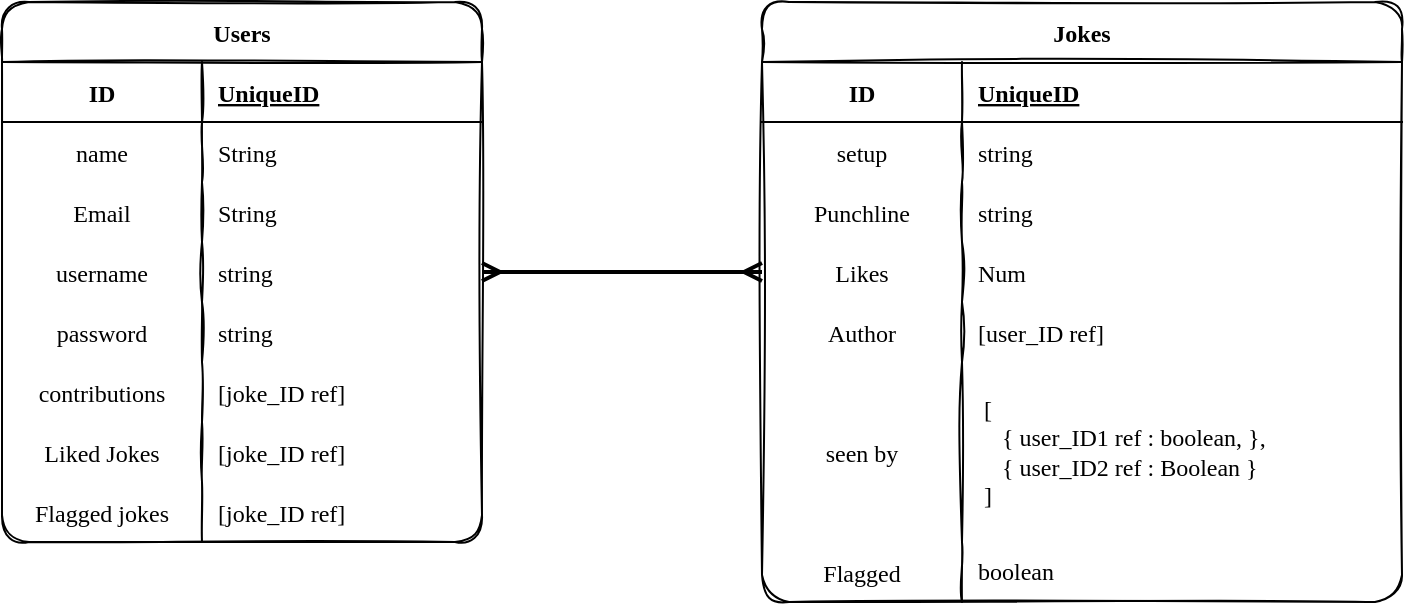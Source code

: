 <mxfile version="15.9.6" type="device"><diagram id="R2lEEEUBdFMjLlhIrx00" name="Page-1"><mxGraphModel dx="752" dy="798" grid="1" gridSize="10" guides="1" tooltips="1" connect="1" arrows="1" fold="1" page="1" pageScale="1" pageWidth="850" pageHeight="1100" math="0" shadow="0" extFonts="Permanent Marker^https://fonts.googleapis.com/css?family=Permanent+Marker"><root><mxCell id="0"/><mxCell id="1" parent="0"/><mxCell id="C-vyLk0tnHw3VtMMgP7b-1" value="" style="edgeStyle=entityRelationEdgeStyle;endArrow=ERmany;startArrow=ERmany;endFill=0;startFill=0;fontFamily=Permanent Marker;fontSource=https%3A%2F%2Ffonts.googleapis.com%2Fcss%3Ffamily%3DPermanent%2BMarker;exitX=1;exitY=0.5;exitDx=0;exitDy=0;entryX=0;entryY=0.5;entryDx=0;entryDy=0;strokeWidth=2;" parent="1" source="k0sqkgPHbtRCCj4TaCLR-17" target="k0sqkgPHbtRCCj4TaCLR-55" edge="1"><mxGeometry width="100" height="100" relative="1" as="geometry"><mxPoint x="365" y="180" as="sourcePoint"/><mxPoint x="445" y="195" as="targetPoint"/></mxGeometry></mxCell><mxCell id="k0sqkgPHbtRCCj4TaCLR-10" value="Users" style="shape=table;startSize=30;container=1;collapsible=1;childLayout=tableLayout;fixedRows=1;rowLines=0;fontStyle=1;align=center;resizeLast=1;rounded=1;sketch=1;fontFamily=Permanent Marker;fontSource=https%3A%2F%2Ffonts.googleapis.com%2Fcss%3Ffamily%3DPermanent%2BMarker;" parent="1" vertex="1"><mxGeometry x="75" y="130" width="240" height="270" as="geometry"/></mxCell><mxCell id="k0sqkgPHbtRCCj4TaCLR-11" value="" style="shape=partialRectangle;collapsible=0;dropTarget=0;pointerEvents=0;fillColor=none;top=0;left=0;bottom=1;right=0;points=[[0,0.5],[1,0.5]];portConstraint=eastwest;fontFamily=Permanent Marker;fontSource=https%3A%2F%2Ffonts.googleapis.com%2Fcss%3Ffamily%3DPermanent%2BMarker;" parent="k0sqkgPHbtRCCj4TaCLR-10" vertex="1"><mxGeometry y="30" width="240" height="30" as="geometry"/></mxCell><mxCell id="k0sqkgPHbtRCCj4TaCLR-12" value="ID" style="shape=partialRectangle;connectable=0;fillColor=none;top=0;left=0;bottom=0;right=0;fontStyle=1;overflow=hidden;fontFamily=Permanent Marker;fontSource=https%3A%2F%2Ffonts.googleapis.com%2Fcss%3Ffamily%3DPermanent%2BMarker;" parent="k0sqkgPHbtRCCj4TaCLR-11" vertex="1"><mxGeometry width="100" height="30" as="geometry"><mxRectangle width="100" height="30" as="alternateBounds"/></mxGeometry></mxCell><mxCell id="k0sqkgPHbtRCCj4TaCLR-13" value="UniqueID" style="shape=partialRectangle;connectable=0;fillColor=none;top=0;left=0;bottom=0;right=0;align=left;spacingLeft=6;fontStyle=5;overflow=hidden;fontFamily=Permanent Marker;fontSource=https%3A%2F%2Ffonts.googleapis.com%2Fcss%3Ffamily%3DPermanent%2BMarker;" parent="k0sqkgPHbtRCCj4TaCLR-11" vertex="1"><mxGeometry x="100" width="140" height="30" as="geometry"><mxRectangle width="140" height="30" as="alternateBounds"/></mxGeometry></mxCell><mxCell id="ItF90PkesfLEL1xgG9yR-1" style="shape=partialRectangle;collapsible=0;dropTarget=0;pointerEvents=0;fillColor=none;top=0;left=0;bottom=0;right=0;points=[[0,0.5],[1,0.5]];portConstraint=eastwest;fontFamily=Permanent Marker;fontSource=https%3A%2F%2Ffonts.googleapis.com%2Fcss%3Ffamily%3DPermanent%2BMarker;" vertex="1" parent="k0sqkgPHbtRCCj4TaCLR-10"><mxGeometry y="60" width="240" height="30" as="geometry"/></mxCell><mxCell id="ItF90PkesfLEL1xgG9yR-2" value="name" style="shape=partialRectangle;connectable=0;fillColor=none;top=0;left=0;bottom=0;right=0;editable=1;overflow=hidden;fontFamily=Permanent Marker;fontSource=https%3A%2F%2Ffonts.googleapis.com%2Fcss%3Ffamily%3DPermanent%2BMarker;" vertex="1" parent="ItF90PkesfLEL1xgG9yR-1"><mxGeometry width="100" height="30" as="geometry"><mxRectangle width="100" height="30" as="alternateBounds"/></mxGeometry></mxCell><mxCell id="ItF90PkesfLEL1xgG9yR-3" value="String" style="shape=partialRectangle;connectable=0;fillColor=none;top=0;left=0;bottom=0;right=0;align=left;spacingLeft=6;overflow=hidden;fontFamily=Permanent Marker;fontSource=https%3A%2F%2Ffonts.googleapis.com%2Fcss%3Ffamily%3DPermanent%2BMarker;" vertex="1" parent="ItF90PkesfLEL1xgG9yR-1"><mxGeometry x="100" width="140" height="30" as="geometry"><mxRectangle width="140" height="30" as="alternateBounds"/></mxGeometry></mxCell><mxCell id="ItF90PkesfLEL1xgG9yR-4" style="shape=partialRectangle;collapsible=0;dropTarget=0;pointerEvents=0;fillColor=none;top=0;left=0;bottom=0;right=0;points=[[0,0.5],[1,0.5]];portConstraint=eastwest;fontFamily=Permanent Marker;fontSource=https%3A%2F%2Ffonts.googleapis.com%2Fcss%3Ffamily%3DPermanent%2BMarker;" vertex="1" parent="k0sqkgPHbtRCCj4TaCLR-10"><mxGeometry y="90" width="240" height="30" as="geometry"/></mxCell><mxCell id="ItF90PkesfLEL1xgG9yR-5" value="Email" style="shape=partialRectangle;connectable=0;fillColor=none;top=0;left=0;bottom=0;right=0;editable=1;overflow=hidden;fontFamily=Permanent Marker;fontSource=https%3A%2F%2Ffonts.googleapis.com%2Fcss%3Ffamily%3DPermanent%2BMarker;" vertex="1" parent="ItF90PkesfLEL1xgG9yR-4"><mxGeometry width="100" height="30" as="geometry"><mxRectangle width="100" height="30" as="alternateBounds"/></mxGeometry></mxCell><mxCell id="ItF90PkesfLEL1xgG9yR-6" value="String" style="shape=partialRectangle;connectable=0;fillColor=none;top=0;left=0;bottom=0;right=0;align=left;spacingLeft=6;overflow=hidden;fontFamily=Permanent Marker;fontSource=https%3A%2F%2Ffonts.googleapis.com%2Fcss%3Ffamily%3DPermanent%2BMarker;" vertex="1" parent="ItF90PkesfLEL1xgG9yR-4"><mxGeometry x="100" width="140" height="30" as="geometry"><mxRectangle width="140" height="30" as="alternateBounds"/></mxGeometry></mxCell><mxCell id="k0sqkgPHbtRCCj4TaCLR-17" value="" style="shape=partialRectangle;collapsible=0;dropTarget=0;pointerEvents=0;fillColor=none;top=0;left=0;bottom=0;right=0;points=[[0,0.5],[1,0.5]];portConstraint=eastwest;fontFamily=Permanent Marker;fontSource=https%3A%2F%2Ffonts.googleapis.com%2Fcss%3Ffamily%3DPermanent%2BMarker;" parent="k0sqkgPHbtRCCj4TaCLR-10" vertex="1"><mxGeometry y="120" width="240" height="30" as="geometry"/></mxCell><mxCell id="k0sqkgPHbtRCCj4TaCLR-18" value="username" style="shape=partialRectangle;connectable=0;fillColor=none;top=0;left=0;bottom=0;right=0;editable=1;overflow=hidden;fontFamily=Permanent Marker;fontSource=https%3A%2F%2Ffonts.googleapis.com%2Fcss%3Ffamily%3DPermanent%2BMarker;" parent="k0sqkgPHbtRCCj4TaCLR-17" vertex="1"><mxGeometry width="100" height="30" as="geometry"><mxRectangle width="100" height="30" as="alternateBounds"/></mxGeometry></mxCell><mxCell id="k0sqkgPHbtRCCj4TaCLR-19" value="string" style="shape=partialRectangle;connectable=0;fillColor=none;top=0;left=0;bottom=0;right=0;align=left;spacingLeft=6;overflow=hidden;fontFamily=Permanent Marker;fontSource=https%3A%2F%2Ffonts.googleapis.com%2Fcss%3Ffamily%3DPermanent%2BMarker;" parent="k0sqkgPHbtRCCj4TaCLR-17" vertex="1"><mxGeometry x="100" width="140" height="30" as="geometry"><mxRectangle width="140" height="30" as="alternateBounds"/></mxGeometry></mxCell><mxCell id="k0sqkgPHbtRCCj4TaCLR-20" value="" style="shape=partialRectangle;collapsible=0;dropTarget=0;pointerEvents=0;fillColor=none;top=0;left=0;bottom=0;right=0;points=[[0,0.5],[1,0.5]];portConstraint=eastwest;fontFamily=Permanent Marker;fontSource=https%3A%2F%2Ffonts.googleapis.com%2Fcss%3Ffamily%3DPermanent%2BMarker;" parent="k0sqkgPHbtRCCj4TaCLR-10" vertex="1"><mxGeometry y="150" width="240" height="30" as="geometry"/></mxCell><mxCell id="k0sqkgPHbtRCCj4TaCLR-21" value="password" style="shape=partialRectangle;connectable=0;fillColor=none;top=0;left=0;bottom=0;right=0;editable=1;overflow=hidden;fontFamily=Permanent Marker;fontSource=https%3A%2F%2Ffonts.googleapis.com%2Fcss%3Ffamily%3DPermanent%2BMarker;" parent="k0sqkgPHbtRCCj4TaCLR-20" vertex="1"><mxGeometry width="100" height="30" as="geometry"><mxRectangle width="100" height="30" as="alternateBounds"/></mxGeometry></mxCell><mxCell id="k0sqkgPHbtRCCj4TaCLR-22" value="string" style="shape=partialRectangle;connectable=0;fillColor=none;top=0;left=0;bottom=0;right=0;align=left;spacingLeft=6;overflow=hidden;fontFamily=Permanent Marker;fontSource=https%3A%2F%2Ffonts.googleapis.com%2Fcss%3Ffamily%3DPermanent%2BMarker;" parent="k0sqkgPHbtRCCj4TaCLR-20" vertex="1"><mxGeometry x="100" width="140" height="30" as="geometry"><mxRectangle width="140" height="30" as="alternateBounds"/></mxGeometry></mxCell><mxCell id="k0sqkgPHbtRCCj4TaCLR-14" value="" style="shape=partialRectangle;collapsible=0;dropTarget=0;pointerEvents=0;fillColor=none;top=0;left=0;bottom=0;right=0;points=[[0,0.5],[1,0.5]];portConstraint=eastwest;fontFamily=Permanent Marker;fontSource=https%3A%2F%2Ffonts.googleapis.com%2Fcss%3Ffamily%3DPermanent%2BMarker;" parent="k0sqkgPHbtRCCj4TaCLR-10" vertex="1"><mxGeometry y="180" width="240" height="30" as="geometry"/></mxCell><mxCell id="k0sqkgPHbtRCCj4TaCLR-15" value="contributions" style="shape=partialRectangle;connectable=0;fillColor=none;top=0;left=0;bottom=0;right=0;editable=1;overflow=hidden;fontFamily=Permanent Marker;fontSource=https%3A%2F%2Ffonts.googleapis.com%2Fcss%3Ffamily%3DPermanent%2BMarker;" parent="k0sqkgPHbtRCCj4TaCLR-14" vertex="1"><mxGeometry width="100" height="30" as="geometry"><mxRectangle width="100" height="30" as="alternateBounds"/></mxGeometry></mxCell><mxCell id="k0sqkgPHbtRCCj4TaCLR-16" value="[joke_ID ref]" style="shape=partialRectangle;connectable=0;fillColor=none;top=0;left=0;bottom=0;right=0;align=left;spacingLeft=6;overflow=hidden;fontFamily=Permanent Marker;fontSource=https%3A%2F%2Ffonts.googleapis.com%2Fcss%3Ffamily%3DPermanent%2BMarker;" parent="k0sqkgPHbtRCCj4TaCLR-14" vertex="1"><mxGeometry x="100" width="140" height="30" as="geometry"><mxRectangle width="140" height="30" as="alternateBounds"/></mxGeometry></mxCell><mxCell id="k0sqkgPHbtRCCj4TaCLR-42" style="shape=partialRectangle;collapsible=0;dropTarget=0;pointerEvents=0;fillColor=none;top=0;left=0;bottom=0;right=0;points=[[0,0.5],[1,0.5]];portConstraint=eastwest;fontFamily=Permanent Marker;fontSource=https%3A%2F%2Ffonts.googleapis.com%2Fcss%3Ffamily%3DPermanent%2BMarker;" parent="k0sqkgPHbtRCCj4TaCLR-10" vertex="1"><mxGeometry y="210" width="240" height="30" as="geometry"/></mxCell><mxCell id="k0sqkgPHbtRCCj4TaCLR-43" value="Liked Jokes" style="shape=partialRectangle;connectable=0;fillColor=none;top=0;left=0;bottom=0;right=0;editable=1;overflow=hidden;fontFamily=Permanent Marker;fontSource=https%3A%2F%2Ffonts.googleapis.com%2Fcss%3Ffamily%3DPermanent%2BMarker;" parent="k0sqkgPHbtRCCj4TaCLR-42" vertex="1"><mxGeometry width="100" height="30" as="geometry"><mxRectangle width="100" height="30" as="alternateBounds"/></mxGeometry></mxCell><mxCell id="k0sqkgPHbtRCCj4TaCLR-44" value="[joke_ID ref]" style="shape=partialRectangle;connectable=0;fillColor=none;top=0;left=0;bottom=0;right=0;align=left;spacingLeft=6;overflow=hidden;fontFamily=Permanent Marker;fontSource=https%3A%2F%2Ffonts.googleapis.com%2Fcss%3Ffamily%3DPermanent%2BMarker;" parent="k0sqkgPHbtRCCj4TaCLR-42" vertex="1"><mxGeometry x="100" width="140" height="30" as="geometry"><mxRectangle width="140" height="30" as="alternateBounds"/></mxGeometry></mxCell><mxCell id="k0sqkgPHbtRCCj4TaCLR-39" style="shape=partialRectangle;collapsible=0;dropTarget=0;pointerEvents=0;fillColor=none;top=0;left=0;bottom=0;right=0;points=[[0,0.5],[1,0.5]];portConstraint=eastwest;fontFamily=Permanent Marker;fontSource=https%3A%2F%2Ffonts.googleapis.com%2Fcss%3Ffamily%3DPermanent%2BMarker;" parent="k0sqkgPHbtRCCj4TaCLR-10" vertex="1"><mxGeometry y="240" width="240" height="30" as="geometry"/></mxCell><mxCell id="k0sqkgPHbtRCCj4TaCLR-40" value="Flagged jokes" style="shape=partialRectangle;connectable=0;fillColor=none;top=0;left=0;bottom=0;right=0;editable=1;overflow=hidden;fontFamily=Permanent Marker;fontSource=https%3A%2F%2Ffonts.googleapis.com%2Fcss%3Ffamily%3DPermanent%2BMarker;" parent="k0sqkgPHbtRCCj4TaCLR-39" vertex="1"><mxGeometry width="100" height="30" as="geometry"><mxRectangle width="100" height="30" as="alternateBounds"/></mxGeometry></mxCell><mxCell id="k0sqkgPHbtRCCj4TaCLR-41" value="[joke_ID ref]" style="shape=partialRectangle;connectable=0;fillColor=none;top=0;left=0;bottom=0;right=0;align=left;spacingLeft=6;overflow=hidden;fontFamily=Permanent Marker;fontSource=https%3A%2F%2Ffonts.googleapis.com%2Fcss%3Ffamily%3DPermanent%2BMarker;" parent="k0sqkgPHbtRCCj4TaCLR-39" vertex="1"><mxGeometry x="100" width="140" height="30" as="geometry"><mxRectangle width="140" height="30" as="alternateBounds"/></mxGeometry></mxCell><mxCell id="k0sqkgPHbtRCCj4TaCLR-45" value="Jokes" style="shape=table;startSize=30;container=1;collapsible=1;childLayout=tableLayout;fixedRows=1;rowLines=0;fontStyle=1;align=center;resizeLast=1;rounded=1;sketch=1;fontFamily=Permanent Marker;fontSource=https%3A%2F%2Ffonts.googleapis.com%2Fcss%3Ffamily%3DPermanent%2BMarker;" parent="1" vertex="1"><mxGeometry x="455" y="130" width="320" height="300" as="geometry"/></mxCell><mxCell id="k0sqkgPHbtRCCj4TaCLR-46" value="" style="shape=partialRectangle;collapsible=0;dropTarget=0;pointerEvents=0;fillColor=none;top=0;left=0;bottom=1;right=0;points=[[0,0.5],[1,0.5]];portConstraint=eastwest;fontFamily=Permanent Marker;fontSource=https%3A%2F%2Ffonts.googleapis.com%2Fcss%3Ffamily%3DPermanent%2BMarker;" parent="k0sqkgPHbtRCCj4TaCLR-45" vertex="1"><mxGeometry y="30" width="320" height="30" as="geometry"/></mxCell><mxCell id="k0sqkgPHbtRCCj4TaCLR-47" value="ID" style="shape=partialRectangle;connectable=0;fillColor=none;top=0;left=0;bottom=0;right=0;fontStyle=1;overflow=hidden;fontFamily=Permanent Marker;fontSource=https%3A%2F%2Ffonts.googleapis.com%2Fcss%3Ffamily%3DPermanent%2BMarker;" parent="k0sqkgPHbtRCCj4TaCLR-46" vertex="1"><mxGeometry width="100" height="30" as="geometry"><mxRectangle width="100" height="30" as="alternateBounds"/></mxGeometry></mxCell><mxCell id="k0sqkgPHbtRCCj4TaCLR-48" value="UniqueID" style="shape=partialRectangle;connectable=0;fillColor=none;top=0;left=0;bottom=0;right=0;align=left;spacingLeft=6;fontStyle=5;overflow=hidden;fontFamily=Permanent Marker;fontSource=https%3A%2F%2Ffonts.googleapis.com%2Fcss%3Ffamily%3DPermanent%2BMarker;" parent="k0sqkgPHbtRCCj4TaCLR-46" vertex="1"><mxGeometry x="100" width="220" height="30" as="geometry"><mxRectangle width="220" height="30" as="alternateBounds"/></mxGeometry></mxCell><mxCell id="k0sqkgPHbtRCCj4TaCLR-49" value="" style="shape=partialRectangle;collapsible=0;dropTarget=0;pointerEvents=0;fillColor=none;top=0;left=0;bottom=0;right=0;points=[[0,0.5],[1,0.5]];portConstraint=eastwest;fontFamily=Permanent Marker;fontSource=https%3A%2F%2Ffonts.googleapis.com%2Fcss%3Ffamily%3DPermanent%2BMarker;" parent="k0sqkgPHbtRCCj4TaCLR-45" vertex="1"><mxGeometry y="60" width="320" height="30" as="geometry"/></mxCell><mxCell id="k0sqkgPHbtRCCj4TaCLR-50" value="setup" style="shape=partialRectangle;connectable=0;fillColor=none;top=0;left=0;bottom=0;right=0;editable=1;overflow=hidden;fontFamily=Permanent Marker;fontSource=https%3A%2F%2Ffonts.googleapis.com%2Fcss%3Ffamily%3DPermanent%2BMarker;" parent="k0sqkgPHbtRCCj4TaCLR-49" vertex="1"><mxGeometry width="100" height="30" as="geometry"><mxRectangle width="100" height="30" as="alternateBounds"/></mxGeometry></mxCell><mxCell id="k0sqkgPHbtRCCj4TaCLR-51" value="string" style="shape=partialRectangle;connectable=0;fillColor=none;top=0;left=0;bottom=0;right=0;align=left;spacingLeft=6;overflow=hidden;fontFamily=Permanent Marker;fontSource=https%3A%2F%2Ffonts.googleapis.com%2Fcss%3Ffamily%3DPermanent%2BMarker;" parent="k0sqkgPHbtRCCj4TaCLR-49" vertex="1"><mxGeometry x="100" width="220" height="30" as="geometry"><mxRectangle width="220" height="30" as="alternateBounds"/></mxGeometry></mxCell><mxCell id="k0sqkgPHbtRCCj4TaCLR-52" value="" style="shape=partialRectangle;collapsible=0;dropTarget=0;pointerEvents=0;fillColor=none;top=0;left=0;bottom=0;right=0;points=[[0,0.5],[1,0.5]];portConstraint=eastwest;fontFamily=Permanent Marker;fontSource=https%3A%2F%2Ffonts.googleapis.com%2Fcss%3Ffamily%3DPermanent%2BMarker;" parent="k0sqkgPHbtRCCj4TaCLR-45" vertex="1"><mxGeometry y="90" width="320" height="30" as="geometry"/></mxCell><mxCell id="k0sqkgPHbtRCCj4TaCLR-53" value="Punchline" style="shape=partialRectangle;connectable=0;fillColor=none;top=0;left=0;bottom=0;right=0;editable=1;overflow=hidden;fontFamily=Permanent Marker;fontSource=https%3A%2F%2Ffonts.googleapis.com%2Fcss%3Ffamily%3DPermanent%2BMarker;" parent="k0sqkgPHbtRCCj4TaCLR-52" vertex="1"><mxGeometry width="100" height="30" as="geometry"><mxRectangle width="100" height="30" as="alternateBounds"/></mxGeometry></mxCell><mxCell id="k0sqkgPHbtRCCj4TaCLR-54" value="string" style="shape=partialRectangle;connectable=0;fillColor=none;top=0;left=0;bottom=0;right=0;align=left;spacingLeft=6;overflow=hidden;fontFamily=Permanent Marker;fontSource=https%3A%2F%2Ffonts.googleapis.com%2Fcss%3Ffamily%3DPermanent%2BMarker;" parent="k0sqkgPHbtRCCj4TaCLR-52" vertex="1"><mxGeometry x="100" width="220" height="30" as="geometry"><mxRectangle width="220" height="30" as="alternateBounds"/></mxGeometry></mxCell><mxCell id="k0sqkgPHbtRCCj4TaCLR-55" value="" style="shape=partialRectangle;collapsible=0;dropTarget=0;pointerEvents=0;fillColor=none;top=0;left=0;bottom=0;right=0;points=[[0,0.5],[1,0.5]];portConstraint=eastwest;fontFamily=Permanent Marker;fontSource=https%3A%2F%2Ffonts.googleapis.com%2Fcss%3Ffamily%3DPermanent%2BMarker;" parent="k0sqkgPHbtRCCj4TaCLR-45" vertex="1"><mxGeometry y="120" width="320" height="30" as="geometry"/></mxCell><mxCell id="k0sqkgPHbtRCCj4TaCLR-56" value="Likes" style="shape=partialRectangle;connectable=0;fillColor=none;top=0;left=0;bottom=0;right=0;editable=1;overflow=hidden;fontFamily=Permanent Marker;fontSource=https%3A%2F%2Ffonts.googleapis.com%2Fcss%3Ffamily%3DPermanent%2BMarker;" parent="k0sqkgPHbtRCCj4TaCLR-55" vertex="1"><mxGeometry width="100" height="30" as="geometry"><mxRectangle width="100" height="30" as="alternateBounds"/></mxGeometry></mxCell><mxCell id="k0sqkgPHbtRCCj4TaCLR-57" value="Num" style="shape=partialRectangle;connectable=0;fillColor=none;top=0;left=0;bottom=0;right=0;align=left;spacingLeft=6;overflow=hidden;fontFamily=Permanent Marker;fontSource=https%3A%2F%2Ffonts.googleapis.com%2Fcss%3Ffamily%3DPermanent%2BMarker;" parent="k0sqkgPHbtRCCj4TaCLR-55" vertex="1"><mxGeometry x="100" width="220" height="30" as="geometry"><mxRectangle width="220" height="30" as="alternateBounds"/></mxGeometry></mxCell><mxCell id="k0sqkgPHbtRCCj4TaCLR-58" style="shape=partialRectangle;collapsible=0;dropTarget=0;pointerEvents=0;fillColor=none;top=0;left=0;bottom=0;right=0;points=[[0,0.5],[1,0.5]];portConstraint=eastwest;fontFamily=Permanent Marker;fontSource=https%3A%2F%2Ffonts.googleapis.com%2Fcss%3Ffamily%3DPermanent%2BMarker;" parent="k0sqkgPHbtRCCj4TaCLR-45" vertex="1"><mxGeometry y="150" width="320" height="30" as="geometry"/></mxCell><mxCell id="k0sqkgPHbtRCCj4TaCLR-59" value="Author" style="shape=partialRectangle;connectable=0;fillColor=none;top=0;left=0;bottom=0;right=0;editable=1;overflow=hidden;fontFamily=Permanent Marker;fontSource=https%3A%2F%2Ffonts.googleapis.com%2Fcss%3Ffamily%3DPermanent%2BMarker;" parent="k0sqkgPHbtRCCj4TaCLR-58" vertex="1"><mxGeometry width="100" height="30" as="geometry"><mxRectangle width="100" height="30" as="alternateBounds"/></mxGeometry></mxCell><mxCell id="k0sqkgPHbtRCCj4TaCLR-60" value="[user_ID ref]" style="shape=partialRectangle;connectable=0;fillColor=none;top=0;left=0;bottom=0;right=0;align=left;spacingLeft=6;overflow=hidden;fontFamily=Permanent Marker;fontSource=https%3A%2F%2Ffonts.googleapis.com%2Fcss%3Ffamily%3DPermanent%2BMarker;" parent="k0sqkgPHbtRCCj4TaCLR-58" vertex="1"><mxGeometry x="100" width="220" height="30" as="geometry"><mxRectangle width="220" height="30" as="alternateBounds"/></mxGeometry></mxCell><mxCell id="k0sqkgPHbtRCCj4TaCLR-61" style="shape=partialRectangle;collapsible=0;dropTarget=0;pointerEvents=0;fillColor=none;top=0;left=0;bottom=0;right=0;points=[[0,0.5],[1,0.5]];portConstraint=eastwest;fontFamily=Permanent Marker;fontSource=https%3A%2F%2Ffonts.googleapis.com%2Fcss%3Ffamily%3DPermanent%2BMarker;" parent="k0sqkgPHbtRCCj4TaCLR-45" vertex="1"><mxGeometry y="180" width="320" height="90" as="geometry"/></mxCell><mxCell id="k0sqkgPHbtRCCj4TaCLR-62" value="seen by" style="shape=partialRectangle;connectable=0;fillColor=none;top=0;left=0;bottom=0;right=0;editable=1;overflow=hidden;fontFamily=Permanent Marker;fontSource=https%3A%2F%2Ffonts.googleapis.com%2Fcss%3Ffamily%3DPermanent%2BMarker;" parent="k0sqkgPHbtRCCj4TaCLR-61" vertex="1"><mxGeometry width="100" height="90" as="geometry"><mxRectangle width="100" height="90" as="alternateBounds"/></mxGeometry></mxCell><mxCell id="k0sqkgPHbtRCCj4TaCLR-63" value=" [ &#10;    { user_ID1 ref : boolean, },&#10;    { user_ID2 ref : Boolean }&#10; ]" style="shape=partialRectangle;connectable=0;fillColor=none;top=0;left=0;bottom=0;right=0;align=left;spacingLeft=6;overflow=hidden;fontFamily=Permanent Marker;fontSource=https%3A%2F%2Ffonts.googleapis.com%2Fcss%3Ffamily%3DPermanent%2BMarker;whiteSpace=wrap;" parent="k0sqkgPHbtRCCj4TaCLR-61" vertex="1"><mxGeometry x="100" width="220" height="90" as="geometry"><mxRectangle width="220" height="90" as="alternateBounds"/></mxGeometry></mxCell><mxCell id="k0sqkgPHbtRCCj4TaCLR-64" style="shape=partialRectangle;collapsible=0;dropTarget=0;pointerEvents=0;fillColor=none;top=0;left=0;bottom=0;right=0;points=[[0,0.5],[1,0.5]];portConstraint=eastwest;fontFamily=Permanent Marker;fontSource=https%3A%2F%2Ffonts.googleapis.com%2Fcss%3Ffamily%3DPermanent%2BMarker;" parent="k0sqkgPHbtRCCj4TaCLR-45" vertex="1"><mxGeometry y="270" width="320" height="30" as="geometry"/></mxCell><mxCell id="k0sqkgPHbtRCCj4TaCLR-65" value="Flagged" style="shape=partialRectangle;connectable=0;fillColor=none;top=0;left=0;bottom=0;right=0;editable=1;overflow=hidden;fontFamily=Permanent Marker;fontSource=https%3A%2F%2Ffonts.googleapis.com%2Fcss%3Ffamily%3DPermanent%2BMarker;" parent="k0sqkgPHbtRCCj4TaCLR-64" vertex="1"><mxGeometry width="100" height="30" as="geometry"><mxRectangle width="100" height="30" as="alternateBounds"/></mxGeometry></mxCell><mxCell id="k0sqkgPHbtRCCj4TaCLR-66" value="boolean" style="shape=partialRectangle;connectable=0;fillColor=none;top=0;left=0;bottom=0;right=0;align=left;spacingLeft=6;overflow=hidden;fontFamily=Permanent Marker;fontSource=https%3A%2F%2Ffonts.googleapis.com%2Fcss%3Ffamily%3DPermanent%2BMarker;whiteSpace=wrap;" parent="k0sqkgPHbtRCCj4TaCLR-64" vertex="1"><mxGeometry x="100" width="220" height="30" as="geometry"><mxRectangle width="220" height="30" as="alternateBounds"/></mxGeometry></mxCell></root></mxGraphModel></diagram></mxfile>